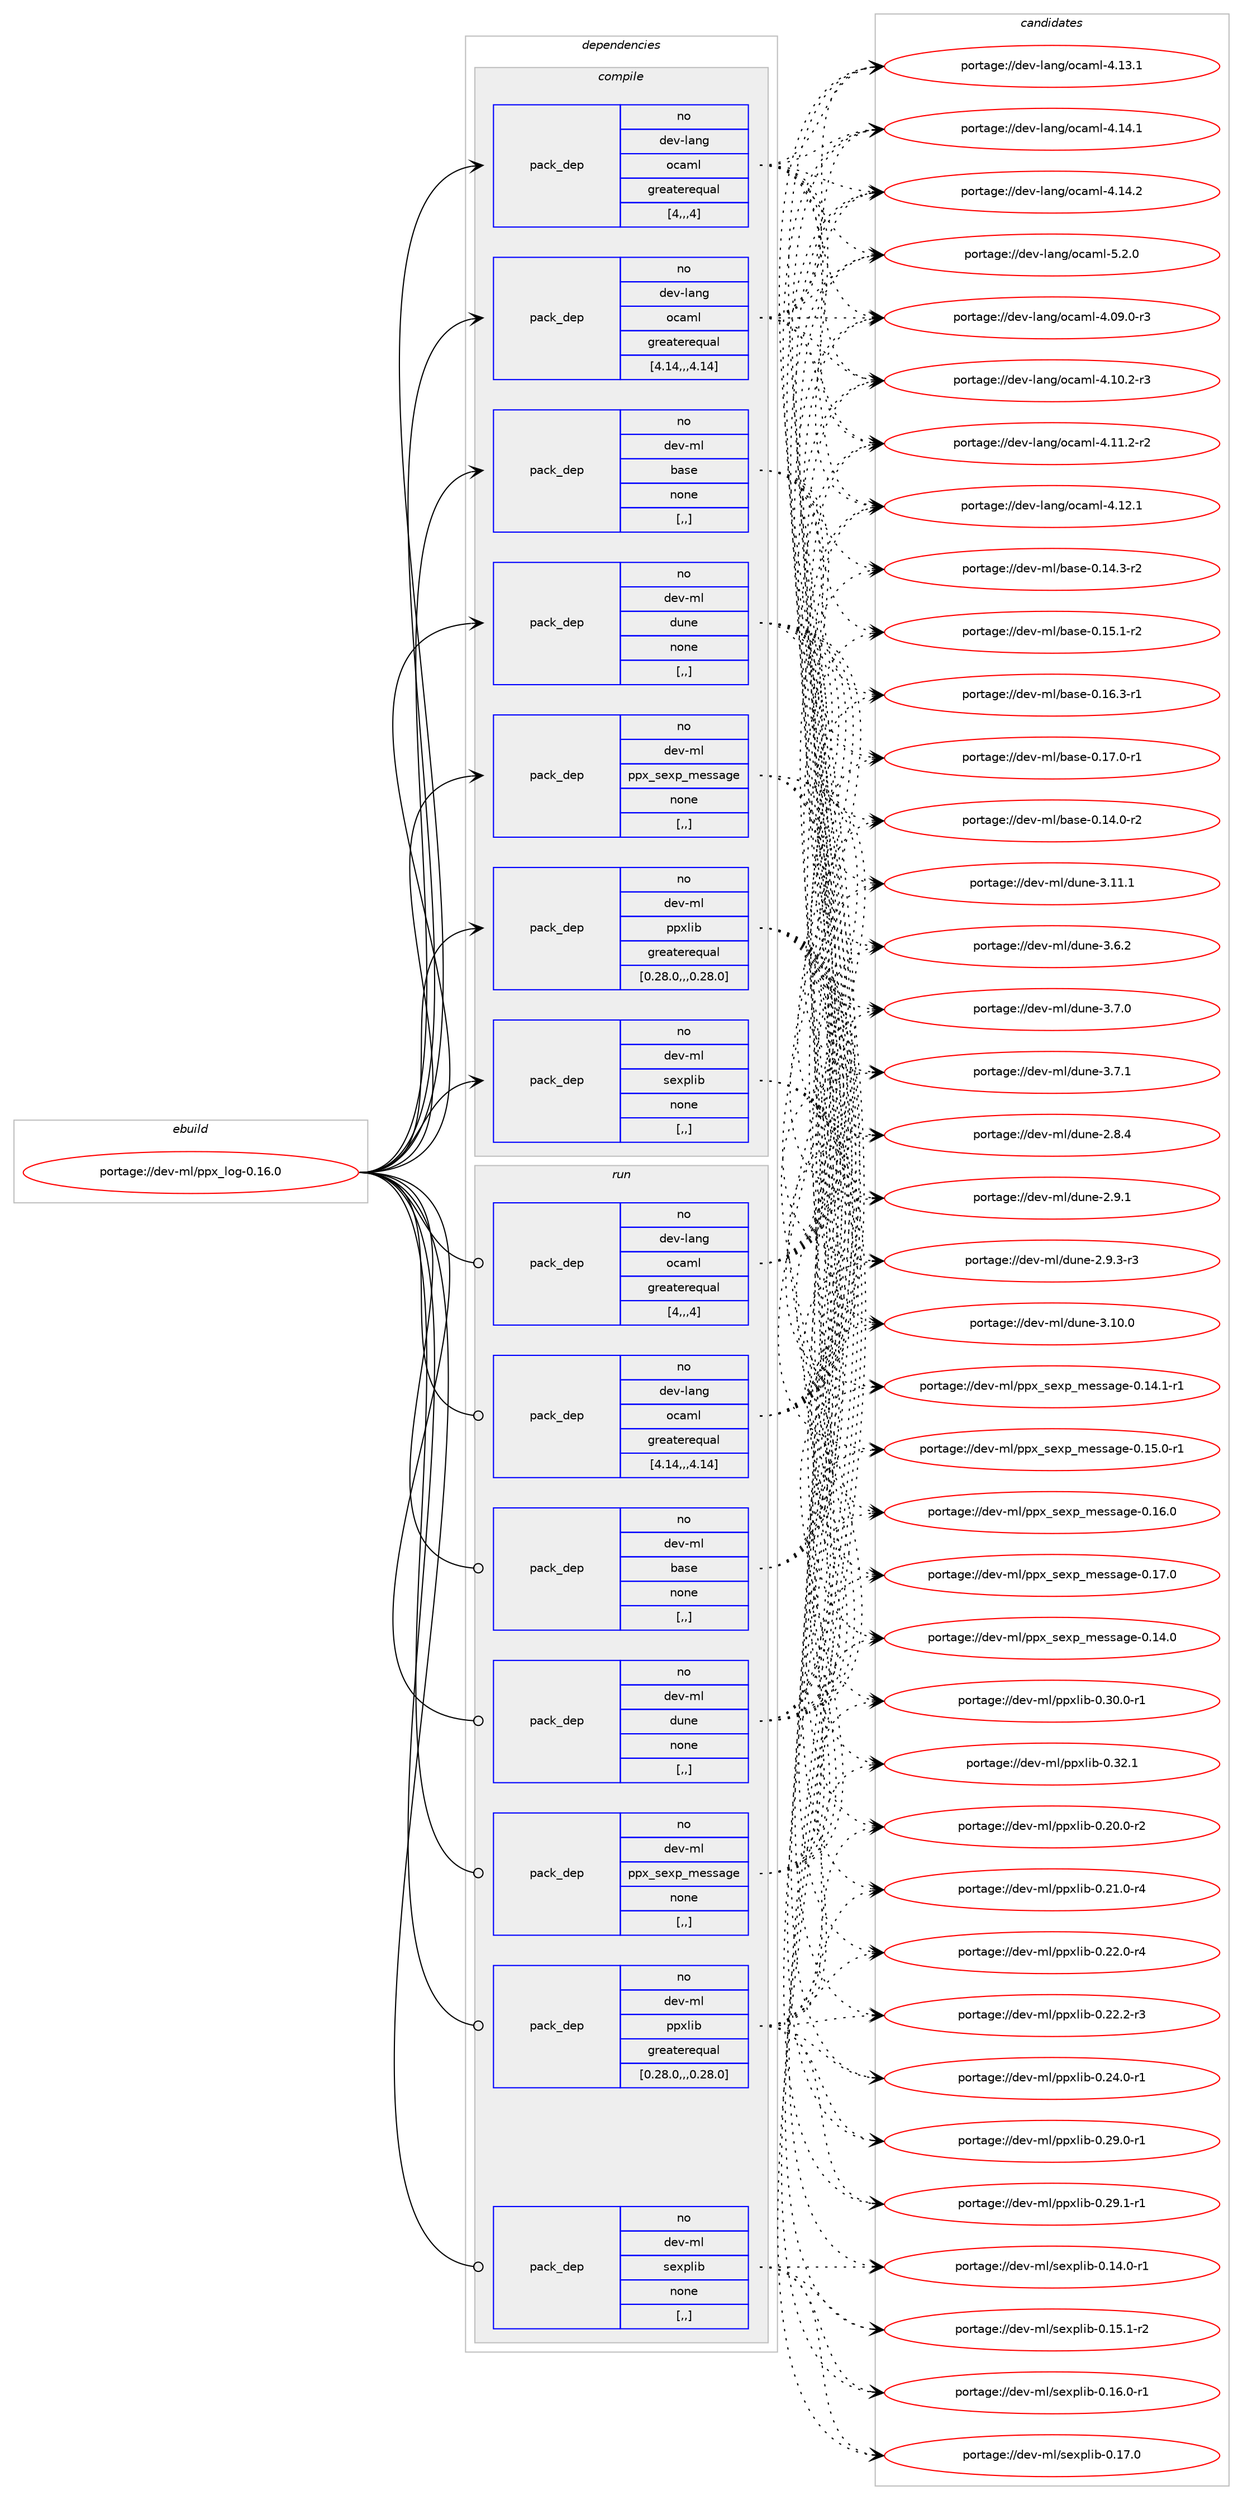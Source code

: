 digraph prolog {

# *************
# Graph options
# *************

newrank=true;
concentrate=true;
compound=true;
graph [rankdir=LR,fontname=Helvetica,fontsize=10,ranksep=1.5];#, ranksep=2.5, nodesep=0.2];
edge  [arrowhead=vee];
node  [fontname=Helvetica,fontsize=10];

# **********
# The ebuild
# **********

subgraph cluster_leftcol {
color=gray;
rank=same;
label=<<i>ebuild</i>>;
id [label="portage://dev-ml/ppx_log-0.16.0", color=red, width=4, href="../dev-ml/ppx_log-0.16.0.svg"];
}

# ****************
# The dependencies
# ****************

subgraph cluster_midcol {
color=gray;
label=<<i>dependencies</i>>;
subgraph cluster_compile {
fillcolor="#eeeeee";
style=filled;
label=<<i>compile</i>>;
subgraph pack90211 {
dependency120243 [label=<<TABLE BORDER="0" CELLBORDER="1" CELLSPACING="0" CELLPADDING="4" WIDTH="220"><TR><TD ROWSPAN="6" CELLPADDING="30">pack_dep</TD></TR><TR><TD WIDTH="110">no</TD></TR><TR><TD>dev-lang</TD></TR><TR><TD>ocaml</TD></TR><TR><TD>greaterequal</TD></TR><TR><TD>[4,,,4]</TD></TR></TABLE>>, shape=none, color=blue];
}
id:e -> dependency120243:w [weight=20,style="solid",arrowhead="vee"];
subgraph pack90212 {
dependency120244 [label=<<TABLE BORDER="0" CELLBORDER="1" CELLSPACING="0" CELLPADDING="4" WIDTH="220"><TR><TD ROWSPAN="6" CELLPADDING="30">pack_dep</TD></TR><TR><TD WIDTH="110">no</TD></TR><TR><TD>dev-lang</TD></TR><TR><TD>ocaml</TD></TR><TR><TD>greaterequal</TD></TR><TR><TD>[4.14,,,4.14]</TD></TR></TABLE>>, shape=none, color=blue];
}
id:e -> dependency120244:w [weight=20,style="solid",arrowhead="vee"];
subgraph pack90213 {
dependency120245 [label=<<TABLE BORDER="0" CELLBORDER="1" CELLSPACING="0" CELLPADDING="4" WIDTH="220"><TR><TD ROWSPAN="6" CELLPADDING="30">pack_dep</TD></TR><TR><TD WIDTH="110">no</TD></TR><TR><TD>dev-ml</TD></TR><TR><TD>base</TD></TR><TR><TD>none</TD></TR><TR><TD>[,,]</TD></TR></TABLE>>, shape=none, color=blue];
}
id:e -> dependency120245:w [weight=20,style="solid",arrowhead="vee"];
subgraph pack90214 {
dependency120246 [label=<<TABLE BORDER="0" CELLBORDER="1" CELLSPACING="0" CELLPADDING="4" WIDTH="220"><TR><TD ROWSPAN="6" CELLPADDING="30">pack_dep</TD></TR><TR><TD WIDTH="110">no</TD></TR><TR><TD>dev-ml</TD></TR><TR><TD>dune</TD></TR><TR><TD>none</TD></TR><TR><TD>[,,]</TD></TR></TABLE>>, shape=none, color=blue];
}
id:e -> dependency120246:w [weight=20,style="solid",arrowhead="vee"];
subgraph pack90215 {
dependency120247 [label=<<TABLE BORDER="0" CELLBORDER="1" CELLSPACING="0" CELLPADDING="4" WIDTH="220"><TR><TD ROWSPAN="6" CELLPADDING="30">pack_dep</TD></TR><TR><TD WIDTH="110">no</TD></TR><TR><TD>dev-ml</TD></TR><TR><TD>ppx_sexp_message</TD></TR><TR><TD>none</TD></TR><TR><TD>[,,]</TD></TR></TABLE>>, shape=none, color=blue];
}
id:e -> dependency120247:w [weight=20,style="solid",arrowhead="vee"];
subgraph pack90216 {
dependency120248 [label=<<TABLE BORDER="0" CELLBORDER="1" CELLSPACING="0" CELLPADDING="4" WIDTH="220"><TR><TD ROWSPAN="6" CELLPADDING="30">pack_dep</TD></TR><TR><TD WIDTH="110">no</TD></TR><TR><TD>dev-ml</TD></TR><TR><TD>ppxlib</TD></TR><TR><TD>greaterequal</TD></TR><TR><TD>[0.28.0,,,0.28.0]</TD></TR></TABLE>>, shape=none, color=blue];
}
id:e -> dependency120248:w [weight=20,style="solid",arrowhead="vee"];
subgraph pack90217 {
dependency120249 [label=<<TABLE BORDER="0" CELLBORDER="1" CELLSPACING="0" CELLPADDING="4" WIDTH="220"><TR><TD ROWSPAN="6" CELLPADDING="30">pack_dep</TD></TR><TR><TD WIDTH="110">no</TD></TR><TR><TD>dev-ml</TD></TR><TR><TD>sexplib</TD></TR><TR><TD>none</TD></TR><TR><TD>[,,]</TD></TR></TABLE>>, shape=none, color=blue];
}
id:e -> dependency120249:w [weight=20,style="solid",arrowhead="vee"];
}
subgraph cluster_compileandrun {
fillcolor="#eeeeee";
style=filled;
label=<<i>compile and run</i>>;
}
subgraph cluster_run {
fillcolor="#eeeeee";
style=filled;
label=<<i>run</i>>;
subgraph pack90218 {
dependency120250 [label=<<TABLE BORDER="0" CELLBORDER="1" CELLSPACING="0" CELLPADDING="4" WIDTH="220"><TR><TD ROWSPAN="6" CELLPADDING="30">pack_dep</TD></TR><TR><TD WIDTH="110">no</TD></TR><TR><TD>dev-lang</TD></TR><TR><TD>ocaml</TD></TR><TR><TD>greaterequal</TD></TR><TR><TD>[4,,,4]</TD></TR></TABLE>>, shape=none, color=blue];
}
id:e -> dependency120250:w [weight=20,style="solid",arrowhead="odot"];
subgraph pack90219 {
dependency120251 [label=<<TABLE BORDER="0" CELLBORDER="1" CELLSPACING="0" CELLPADDING="4" WIDTH="220"><TR><TD ROWSPAN="6" CELLPADDING="30">pack_dep</TD></TR><TR><TD WIDTH="110">no</TD></TR><TR><TD>dev-lang</TD></TR><TR><TD>ocaml</TD></TR><TR><TD>greaterequal</TD></TR><TR><TD>[4.14,,,4.14]</TD></TR></TABLE>>, shape=none, color=blue];
}
id:e -> dependency120251:w [weight=20,style="solid",arrowhead="odot"];
subgraph pack90220 {
dependency120252 [label=<<TABLE BORDER="0" CELLBORDER="1" CELLSPACING="0" CELLPADDING="4" WIDTH="220"><TR><TD ROWSPAN="6" CELLPADDING="30">pack_dep</TD></TR><TR><TD WIDTH="110">no</TD></TR><TR><TD>dev-ml</TD></TR><TR><TD>base</TD></TR><TR><TD>none</TD></TR><TR><TD>[,,]</TD></TR></TABLE>>, shape=none, color=blue];
}
id:e -> dependency120252:w [weight=20,style="solid",arrowhead="odot"];
subgraph pack90221 {
dependency120253 [label=<<TABLE BORDER="0" CELLBORDER="1" CELLSPACING="0" CELLPADDING="4" WIDTH="220"><TR><TD ROWSPAN="6" CELLPADDING="30">pack_dep</TD></TR><TR><TD WIDTH="110">no</TD></TR><TR><TD>dev-ml</TD></TR><TR><TD>dune</TD></TR><TR><TD>none</TD></TR><TR><TD>[,,]</TD></TR></TABLE>>, shape=none, color=blue];
}
id:e -> dependency120253:w [weight=20,style="solid",arrowhead="odot"];
subgraph pack90222 {
dependency120254 [label=<<TABLE BORDER="0" CELLBORDER="1" CELLSPACING="0" CELLPADDING="4" WIDTH="220"><TR><TD ROWSPAN="6" CELLPADDING="30">pack_dep</TD></TR><TR><TD WIDTH="110">no</TD></TR><TR><TD>dev-ml</TD></TR><TR><TD>ppx_sexp_message</TD></TR><TR><TD>none</TD></TR><TR><TD>[,,]</TD></TR></TABLE>>, shape=none, color=blue];
}
id:e -> dependency120254:w [weight=20,style="solid",arrowhead="odot"];
subgraph pack90223 {
dependency120255 [label=<<TABLE BORDER="0" CELLBORDER="1" CELLSPACING="0" CELLPADDING="4" WIDTH="220"><TR><TD ROWSPAN="6" CELLPADDING="30">pack_dep</TD></TR><TR><TD WIDTH="110">no</TD></TR><TR><TD>dev-ml</TD></TR><TR><TD>ppxlib</TD></TR><TR><TD>greaterequal</TD></TR><TR><TD>[0.28.0,,,0.28.0]</TD></TR></TABLE>>, shape=none, color=blue];
}
id:e -> dependency120255:w [weight=20,style="solid",arrowhead="odot"];
subgraph pack90224 {
dependency120256 [label=<<TABLE BORDER="0" CELLBORDER="1" CELLSPACING="0" CELLPADDING="4" WIDTH="220"><TR><TD ROWSPAN="6" CELLPADDING="30">pack_dep</TD></TR><TR><TD WIDTH="110">no</TD></TR><TR><TD>dev-ml</TD></TR><TR><TD>sexplib</TD></TR><TR><TD>none</TD></TR><TR><TD>[,,]</TD></TR></TABLE>>, shape=none, color=blue];
}
id:e -> dependency120256:w [weight=20,style="solid",arrowhead="odot"];
}
}

# **************
# The candidates
# **************

subgraph cluster_choices {
rank=same;
color=gray;
label=<<i>candidates</i>>;

subgraph choice90211 {
color=black;
nodesep=1;
choice1001011184510897110103471119997109108455246485746484511451 [label="portage://dev-lang/ocaml-4.09.0-r3", color=red, width=4,href="../dev-lang/ocaml-4.09.0-r3.svg"];
choice1001011184510897110103471119997109108455246494846504511451 [label="portage://dev-lang/ocaml-4.10.2-r3", color=red, width=4,href="../dev-lang/ocaml-4.10.2-r3.svg"];
choice1001011184510897110103471119997109108455246494946504511450 [label="portage://dev-lang/ocaml-4.11.2-r2", color=red, width=4,href="../dev-lang/ocaml-4.11.2-r2.svg"];
choice100101118451089711010347111999710910845524649504649 [label="portage://dev-lang/ocaml-4.12.1", color=red, width=4,href="../dev-lang/ocaml-4.12.1.svg"];
choice100101118451089711010347111999710910845524649514649 [label="portage://dev-lang/ocaml-4.13.1", color=red, width=4,href="../dev-lang/ocaml-4.13.1.svg"];
choice100101118451089711010347111999710910845524649524649 [label="portage://dev-lang/ocaml-4.14.1", color=red, width=4,href="../dev-lang/ocaml-4.14.1.svg"];
choice100101118451089711010347111999710910845524649524650 [label="portage://dev-lang/ocaml-4.14.2", color=red, width=4,href="../dev-lang/ocaml-4.14.2.svg"];
choice1001011184510897110103471119997109108455346504648 [label="portage://dev-lang/ocaml-5.2.0", color=red, width=4,href="../dev-lang/ocaml-5.2.0.svg"];
dependency120243:e -> choice1001011184510897110103471119997109108455246485746484511451:w [style=dotted,weight="100"];
dependency120243:e -> choice1001011184510897110103471119997109108455246494846504511451:w [style=dotted,weight="100"];
dependency120243:e -> choice1001011184510897110103471119997109108455246494946504511450:w [style=dotted,weight="100"];
dependency120243:e -> choice100101118451089711010347111999710910845524649504649:w [style=dotted,weight="100"];
dependency120243:e -> choice100101118451089711010347111999710910845524649514649:w [style=dotted,weight="100"];
dependency120243:e -> choice100101118451089711010347111999710910845524649524649:w [style=dotted,weight="100"];
dependency120243:e -> choice100101118451089711010347111999710910845524649524650:w [style=dotted,weight="100"];
dependency120243:e -> choice1001011184510897110103471119997109108455346504648:w [style=dotted,weight="100"];
}
subgraph choice90212 {
color=black;
nodesep=1;
choice1001011184510897110103471119997109108455246485746484511451 [label="portage://dev-lang/ocaml-4.09.0-r3", color=red, width=4,href="../dev-lang/ocaml-4.09.0-r3.svg"];
choice1001011184510897110103471119997109108455246494846504511451 [label="portage://dev-lang/ocaml-4.10.2-r3", color=red, width=4,href="../dev-lang/ocaml-4.10.2-r3.svg"];
choice1001011184510897110103471119997109108455246494946504511450 [label="portage://dev-lang/ocaml-4.11.2-r2", color=red, width=4,href="../dev-lang/ocaml-4.11.2-r2.svg"];
choice100101118451089711010347111999710910845524649504649 [label="portage://dev-lang/ocaml-4.12.1", color=red, width=4,href="../dev-lang/ocaml-4.12.1.svg"];
choice100101118451089711010347111999710910845524649514649 [label="portage://dev-lang/ocaml-4.13.1", color=red, width=4,href="../dev-lang/ocaml-4.13.1.svg"];
choice100101118451089711010347111999710910845524649524649 [label="portage://dev-lang/ocaml-4.14.1", color=red, width=4,href="../dev-lang/ocaml-4.14.1.svg"];
choice100101118451089711010347111999710910845524649524650 [label="portage://dev-lang/ocaml-4.14.2", color=red, width=4,href="../dev-lang/ocaml-4.14.2.svg"];
choice1001011184510897110103471119997109108455346504648 [label="portage://dev-lang/ocaml-5.2.0", color=red, width=4,href="../dev-lang/ocaml-5.2.0.svg"];
dependency120244:e -> choice1001011184510897110103471119997109108455246485746484511451:w [style=dotted,weight="100"];
dependency120244:e -> choice1001011184510897110103471119997109108455246494846504511451:w [style=dotted,weight="100"];
dependency120244:e -> choice1001011184510897110103471119997109108455246494946504511450:w [style=dotted,weight="100"];
dependency120244:e -> choice100101118451089711010347111999710910845524649504649:w [style=dotted,weight="100"];
dependency120244:e -> choice100101118451089711010347111999710910845524649514649:w [style=dotted,weight="100"];
dependency120244:e -> choice100101118451089711010347111999710910845524649524649:w [style=dotted,weight="100"];
dependency120244:e -> choice100101118451089711010347111999710910845524649524650:w [style=dotted,weight="100"];
dependency120244:e -> choice1001011184510897110103471119997109108455346504648:w [style=dotted,weight="100"];
}
subgraph choice90213 {
color=black;
nodesep=1;
choice10010111845109108479897115101454846495246484511450 [label="portage://dev-ml/base-0.14.0-r2", color=red, width=4,href="../dev-ml/base-0.14.0-r2.svg"];
choice10010111845109108479897115101454846495246514511450 [label="portage://dev-ml/base-0.14.3-r2", color=red, width=4,href="../dev-ml/base-0.14.3-r2.svg"];
choice10010111845109108479897115101454846495346494511450 [label="portage://dev-ml/base-0.15.1-r2", color=red, width=4,href="../dev-ml/base-0.15.1-r2.svg"];
choice10010111845109108479897115101454846495446514511449 [label="portage://dev-ml/base-0.16.3-r1", color=red, width=4,href="../dev-ml/base-0.16.3-r1.svg"];
choice10010111845109108479897115101454846495546484511449 [label="portage://dev-ml/base-0.17.0-r1", color=red, width=4,href="../dev-ml/base-0.17.0-r1.svg"];
dependency120245:e -> choice10010111845109108479897115101454846495246484511450:w [style=dotted,weight="100"];
dependency120245:e -> choice10010111845109108479897115101454846495246514511450:w [style=dotted,weight="100"];
dependency120245:e -> choice10010111845109108479897115101454846495346494511450:w [style=dotted,weight="100"];
dependency120245:e -> choice10010111845109108479897115101454846495446514511449:w [style=dotted,weight="100"];
dependency120245:e -> choice10010111845109108479897115101454846495546484511449:w [style=dotted,weight="100"];
}
subgraph choice90214 {
color=black;
nodesep=1;
choice1001011184510910847100117110101455046564652 [label="portage://dev-ml/dune-2.8.4", color=red, width=4,href="../dev-ml/dune-2.8.4.svg"];
choice1001011184510910847100117110101455046574649 [label="portage://dev-ml/dune-2.9.1", color=red, width=4,href="../dev-ml/dune-2.9.1.svg"];
choice10010111845109108471001171101014550465746514511451 [label="portage://dev-ml/dune-2.9.3-r3", color=red, width=4,href="../dev-ml/dune-2.9.3-r3.svg"];
choice100101118451091084710011711010145514649484648 [label="portage://dev-ml/dune-3.10.0", color=red, width=4,href="../dev-ml/dune-3.10.0.svg"];
choice100101118451091084710011711010145514649494649 [label="portage://dev-ml/dune-3.11.1", color=red, width=4,href="../dev-ml/dune-3.11.1.svg"];
choice1001011184510910847100117110101455146544650 [label="portage://dev-ml/dune-3.6.2", color=red, width=4,href="../dev-ml/dune-3.6.2.svg"];
choice1001011184510910847100117110101455146554648 [label="portage://dev-ml/dune-3.7.0", color=red, width=4,href="../dev-ml/dune-3.7.0.svg"];
choice1001011184510910847100117110101455146554649 [label="portage://dev-ml/dune-3.7.1", color=red, width=4,href="../dev-ml/dune-3.7.1.svg"];
dependency120246:e -> choice1001011184510910847100117110101455046564652:w [style=dotted,weight="100"];
dependency120246:e -> choice1001011184510910847100117110101455046574649:w [style=dotted,weight="100"];
dependency120246:e -> choice10010111845109108471001171101014550465746514511451:w [style=dotted,weight="100"];
dependency120246:e -> choice100101118451091084710011711010145514649484648:w [style=dotted,weight="100"];
dependency120246:e -> choice100101118451091084710011711010145514649494649:w [style=dotted,weight="100"];
dependency120246:e -> choice1001011184510910847100117110101455146544650:w [style=dotted,weight="100"];
dependency120246:e -> choice1001011184510910847100117110101455146554648:w [style=dotted,weight="100"];
dependency120246:e -> choice1001011184510910847100117110101455146554649:w [style=dotted,weight="100"];
}
subgraph choice90215 {
color=black;
nodesep=1;
choice100101118451091084711211212095115101120112951091011151159710310145484649524648 [label="portage://dev-ml/ppx_sexp_message-0.14.0", color=red, width=4,href="../dev-ml/ppx_sexp_message-0.14.0.svg"];
choice1001011184510910847112112120951151011201129510910111511597103101454846495246494511449 [label="portage://dev-ml/ppx_sexp_message-0.14.1-r1", color=red, width=4,href="../dev-ml/ppx_sexp_message-0.14.1-r1.svg"];
choice1001011184510910847112112120951151011201129510910111511597103101454846495346484511449 [label="portage://dev-ml/ppx_sexp_message-0.15.0-r1", color=red, width=4,href="../dev-ml/ppx_sexp_message-0.15.0-r1.svg"];
choice100101118451091084711211212095115101120112951091011151159710310145484649544648 [label="portage://dev-ml/ppx_sexp_message-0.16.0", color=red, width=4,href="../dev-ml/ppx_sexp_message-0.16.0.svg"];
choice100101118451091084711211212095115101120112951091011151159710310145484649554648 [label="portage://dev-ml/ppx_sexp_message-0.17.0", color=red, width=4,href="../dev-ml/ppx_sexp_message-0.17.0.svg"];
dependency120247:e -> choice100101118451091084711211212095115101120112951091011151159710310145484649524648:w [style=dotted,weight="100"];
dependency120247:e -> choice1001011184510910847112112120951151011201129510910111511597103101454846495246494511449:w [style=dotted,weight="100"];
dependency120247:e -> choice1001011184510910847112112120951151011201129510910111511597103101454846495346484511449:w [style=dotted,weight="100"];
dependency120247:e -> choice100101118451091084711211212095115101120112951091011151159710310145484649544648:w [style=dotted,weight="100"];
dependency120247:e -> choice100101118451091084711211212095115101120112951091011151159710310145484649554648:w [style=dotted,weight="100"];
}
subgraph choice90216 {
color=black;
nodesep=1;
choice100101118451091084711211212010810598454846504846484511450 [label="portage://dev-ml/ppxlib-0.20.0-r2", color=red, width=4,href="../dev-ml/ppxlib-0.20.0-r2.svg"];
choice100101118451091084711211212010810598454846504946484511452 [label="portage://dev-ml/ppxlib-0.21.0-r4", color=red, width=4,href="../dev-ml/ppxlib-0.21.0-r4.svg"];
choice100101118451091084711211212010810598454846505046484511452 [label="portage://dev-ml/ppxlib-0.22.0-r4", color=red, width=4,href="../dev-ml/ppxlib-0.22.0-r4.svg"];
choice100101118451091084711211212010810598454846505046504511451 [label="portage://dev-ml/ppxlib-0.22.2-r3", color=red, width=4,href="../dev-ml/ppxlib-0.22.2-r3.svg"];
choice100101118451091084711211212010810598454846505246484511449 [label="portage://dev-ml/ppxlib-0.24.0-r1", color=red, width=4,href="../dev-ml/ppxlib-0.24.0-r1.svg"];
choice100101118451091084711211212010810598454846505746484511449 [label="portage://dev-ml/ppxlib-0.29.0-r1", color=red, width=4,href="../dev-ml/ppxlib-0.29.0-r1.svg"];
choice100101118451091084711211212010810598454846505746494511449 [label="portage://dev-ml/ppxlib-0.29.1-r1", color=red, width=4,href="../dev-ml/ppxlib-0.29.1-r1.svg"];
choice100101118451091084711211212010810598454846514846484511449 [label="portage://dev-ml/ppxlib-0.30.0-r1", color=red, width=4,href="../dev-ml/ppxlib-0.30.0-r1.svg"];
choice10010111845109108471121121201081059845484651504649 [label="portage://dev-ml/ppxlib-0.32.1", color=red, width=4,href="../dev-ml/ppxlib-0.32.1.svg"];
dependency120248:e -> choice100101118451091084711211212010810598454846504846484511450:w [style=dotted,weight="100"];
dependency120248:e -> choice100101118451091084711211212010810598454846504946484511452:w [style=dotted,weight="100"];
dependency120248:e -> choice100101118451091084711211212010810598454846505046484511452:w [style=dotted,weight="100"];
dependency120248:e -> choice100101118451091084711211212010810598454846505046504511451:w [style=dotted,weight="100"];
dependency120248:e -> choice100101118451091084711211212010810598454846505246484511449:w [style=dotted,weight="100"];
dependency120248:e -> choice100101118451091084711211212010810598454846505746484511449:w [style=dotted,weight="100"];
dependency120248:e -> choice100101118451091084711211212010810598454846505746494511449:w [style=dotted,weight="100"];
dependency120248:e -> choice100101118451091084711211212010810598454846514846484511449:w [style=dotted,weight="100"];
dependency120248:e -> choice10010111845109108471121121201081059845484651504649:w [style=dotted,weight="100"];
}
subgraph choice90217 {
color=black;
nodesep=1;
choice100101118451091084711510112011210810598454846495246484511449 [label="portage://dev-ml/sexplib-0.14.0-r1", color=red, width=4,href="../dev-ml/sexplib-0.14.0-r1.svg"];
choice100101118451091084711510112011210810598454846495346494511450 [label="portage://dev-ml/sexplib-0.15.1-r2", color=red, width=4,href="../dev-ml/sexplib-0.15.1-r2.svg"];
choice100101118451091084711510112011210810598454846495446484511449 [label="portage://dev-ml/sexplib-0.16.0-r1", color=red, width=4,href="../dev-ml/sexplib-0.16.0-r1.svg"];
choice10010111845109108471151011201121081059845484649554648 [label="portage://dev-ml/sexplib-0.17.0", color=red, width=4,href="../dev-ml/sexplib-0.17.0.svg"];
dependency120249:e -> choice100101118451091084711510112011210810598454846495246484511449:w [style=dotted,weight="100"];
dependency120249:e -> choice100101118451091084711510112011210810598454846495346494511450:w [style=dotted,weight="100"];
dependency120249:e -> choice100101118451091084711510112011210810598454846495446484511449:w [style=dotted,weight="100"];
dependency120249:e -> choice10010111845109108471151011201121081059845484649554648:w [style=dotted,weight="100"];
}
subgraph choice90218 {
color=black;
nodesep=1;
choice1001011184510897110103471119997109108455246485746484511451 [label="portage://dev-lang/ocaml-4.09.0-r3", color=red, width=4,href="../dev-lang/ocaml-4.09.0-r3.svg"];
choice1001011184510897110103471119997109108455246494846504511451 [label="portage://dev-lang/ocaml-4.10.2-r3", color=red, width=4,href="../dev-lang/ocaml-4.10.2-r3.svg"];
choice1001011184510897110103471119997109108455246494946504511450 [label="portage://dev-lang/ocaml-4.11.2-r2", color=red, width=4,href="../dev-lang/ocaml-4.11.2-r2.svg"];
choice100101118451089711010347111999710910845524649504649 [label="portage://dev-lang/ocaml-4.12.1", color=red, width=4,href="../dev-lang/ocaml-4.12.1.svg"];
choice100101118451089711010347111999710910845524649514649 [label="portage://dev-lang/ocaml-4.13.1", color=red, width=4,href="../dev-lang/ocaml-4.13.1.svg"];
choice100101118451089711010347111999710910845524649524649 [label="portage://dev-lang/ocaml-4.14.1", color=red, width=4,href="../dev-lang/ocaml-4.14.1.svg"];
choice100101118451089711010347111999710910845524649524650 [label="portage://dev-lang/ocaml-4.14.2", color=red, width=4,href="../dev-lang/ocaml-4.14.2.svg"];
choice1001011184510897110103471119997109108455346504648 [label="portage://dev-lang/ocaml-5.2.0", color=red, width=4,href="../dev-lang/ocaml-5.2.0.svg"];
dependency120250:e -> choice1001011184510897110103471119997109108455246485746484511451:w [style=dotted,weight="100"];
dependency120250:e -> choice1001011184510897110103471119997109108455246494846504511451:w [style=dotted,weight="100"];
dependency120250:e -> choice1001011184510897110103471119997109108455246494946504511450:w [style=dotted,weight="100"];
dependency120250:e -> choice100101118451089711010347111999710910845524649504649:w [style=dotted,weight="100"];
dependency120250:e -> choice100101118451089711010347111999710910845524649514649:w [style=dotted,weight="100"];
dependency120250:e -> choice100101118451089711010347111999710910845524649524649:w [style=dotted,weight="100"];
dependency120250:e -> choice100101118451089711010347111999710910845524649524650:w [style=dotted,weight="100"];
dependency120250:e -> choice1001011184510897110103471119997109108455346504648:w [style=dotted,weight="100"];
}
subgraph choice90219 {
color=black;
nodesep=1;
choice1001011184510897110103471119997109108455246485746484511451 [label="portage://dev-lang/ocaml-4.09.0-r3", color=red, width=4,href="../dev-lang/ocaml-4.09.0-r3.svg"];
choice1001011184510897110103471119997109108455246494846504511451 [label="portage://dev-lang/ocaml-4.10.2-r3", color=red, width=4,href="../dev-lang/ocaml-4.10.2-r3.svg"];
choice1001011184510897110103471119997109108455246494946504511450 [label="portage://dev-lang/ocaml-4.11.2-r2", color=red, width=4,href="../dev-lang/ocaml-4.11.2-r2.svg"];
choice100101118451089711010347111999710910845524649504649 [label="portage://dev-lang/ocaml-4.12.1", color=red, width=4,href="../dev-lang/ocaml-4.12.1.svg"];
choice100101118451089711010347111999710910845524649514649 [label="portage://dev-lang/ocaml-4.13.1", color=red, width=4,href="../dev-lang/ocaml-4.13.1.svg"];
choice100101118451089711010347111999710910845524649524649 [label="portage://dev-lang/ocaml-4.14.1", color=red, width=4,href="../dev-lang/ocaml-4.14.1.svg"];
choice100101118451089711010347111999710910845524649524650 [label="portage://dev-lang/ocaml-4.14.2", color=red, width=4,href="../dev-lang/ocaml-4.14.2.svg"];
choice1001011184510897110103471119997109108455346504648 [label="portage://dev-lang/ocaml-5.2.0", color=red, width=4,href="../dev-lang/ocaml-5.2.0.svg"];
dependency120251:e -> choice1001011184510897110103471119997109108455246485746484511451:w [style=dotted,weight="100"];
dependency120251:e -> choice1001011184510897110103471119997109108455246494846504511451:w [style=dotted,weight="100"];
dependency120251:e -> choice1001011184510897110103471119997109108455246494946504511450:w [style=dotted,weight="100"];
dependency120251:e -> choice100101118451089711010347111999710910845524649504649:w [style=dotted,weight="100"];
dependency120251:e -> choice100101118451089711010347111999710910845524649514649:w [style=dotted,weight="100"];
dependency120251:e -> choice100101118451089711010347111999710910845524649524649:w [style=dotted,weight="100"];
dependency120251:e -> choice100101118451089711010347111999710910845524649524650:w [style=dotted,weight="100"];
dependency120251:e -> choice1001011184510897110103471119997109108455346504648:w [style=dotted,weight="100"];
}
subgraph choice90220 {
color=black;
nodesep=1;
choice10010111845109108479897115101454846495246484511450 [label="portage://dev-ml/base-0.14.0-r2", color=red, width=4,href="../dev-ml/base-0.14.0-r2.svg"];
choice10010111845109108479897115101454846495246514511450 [label="portage://dev-ml/base-0.14.3-r2", color=red, width=4,href="../dev-ml/base-0.14.3-r2.svg"];
choice10010111845109108479897115101454846495346494511450 [label="portage://dev-ml/base-0.15.1-r2", color=red, width=4,href="../dev-ml/base-0.15.1-r2.svg"];
choice10010111845109108479897115101454846495446514511449 [label="portage://dev-ml/base-0.16.3-r1", color=red, width=4,href="../dev-ml/base-0.16.3-r1.svg"];
choice10010111845109108479897115101454846495546484511449 [label="portage://dev-ml/base-0.17.0-r1", color=red, width=4,href="../dev-ml/base-0.17.0-r1.svg"];
dependency120252:e -> choice10010111845109108479897115101454846495246484511450:w [style=dotted,weight="100"];
dependency120252:e -> choice10010111845109108479897115101454846495246514511450:w [style=dotted,weight="100"];
dependency120252:e -> choice10010111845109108479897115101454846495346494511450:w [style=dotted,weight="100"];
dependency120252:e -> choice10010111845109108479897115101454846495446514511449:w [style=dotted,weight="100"];
dependency120252:e -> choice10010111845109108479897115101454846495546484511449:w [style=dotted,weight="100"];
}
subgraph choice90221 {
color=black;
nodesep=1;
choice1001011184510910847100117110101455046564652 [label="portage://dev-ml/dune-2.8.4", color=red, width=4,href="../dev-ml/dune-2.8.4.svg"];
choice1001011184510910847100117110101455046574649 [label="portage://dev-ml/dune-2.9.1", color=red, width=4,href="../dev-ml/dune-2.9.1.svg"];
choice10010111845109108471001171101014550465746514511451 [label="portage://dev-ml/dune-2.9.3-r3", color=red, width=4,href="../dev-ml/dune-2.9.3-r3.svg"];
choice100101118451091084710011711010145514649484648 [label="portage://dev-ml/dune-3.10.0", color=red, width=4,href="../dev-ml/dune-3.10.0.svg"];
choice100101118451091084710011711010145514649494649 [label="portage://dev-ml/dune-3.11.1", color=red, width=4,href="../dev-ml/dune-3.11.1.svg"];
choice1001011184510910847100117110101455146544650 [label="portage://dev-ml/dune-3.6.2", color=red, width=4,href="../dev-ml/dune-3.6.2.svg"];
choice1001011184510910847100117110101455146554648 [label="portage://dev-ml/dune-3.7.0", color=red, width=4,href="../dev-ml/dune-3.7.0.svg"];
choice1001011184510910847100117110101455146554649 [label="portage://dev-ml/dune-3.7.1", color=red, width=4,href="../dev-ml/dune-3.7.1.svg"];
dependency120253:e -> choice1001011184510910847100117110101455046564652:w [style=dotted,weight="100"];
dependency120253:e -> choice1001011184510910847100117110101455046574649:w [style=dotted,weight="100"];
dependency120253:e -> choice10010111845109108471001171101014550465746514511451:w [style=dotted,weight="100"];
dependency120253:e -> choice100101118451091084710011711010145514649484648:w [style=dotted,weight="100"];
dependency120253:e -> choice100101118451091084710011711010145514649494649:w [style=dotted,weight="100"];
dependency120253:e -> choice1001011184510910847100117110101455146544650:w [style=dotted,weight="100"];
dependency120253:e -> choice1001011184510910847100117110101455146554648:w [style=dotted,weight="100"];
dependency120253:e -> choice1001011184510910847100117110101455146554649:w [style=dotted,weight="100"];
}
subgraph choice90222 {
color=black;
nodesep=1;
choice100101118451091084711211212095115101120112951091011151159710310145484649524648 [label="portage://dev-ml/ppx_sexp_message-0.14.0", color=red, width=4,href="../dev-ml/ppx_sexp_message-0.14.0.svg"];
choice1001011184510910847112112120951151011201129510910111511597103101454846495246494511449 [label="portage://dev-ml/ppx_sexp_message-0.14.1-r1", color=red, width=4,href="../dev-ml/ppx_sexp_message-0.14.1-r1.svg"];
choice1001011184510910847112112120951151011201129510910111511597103101454846495346484511449 [label="portage://dev-ml/ppx_sexp_message-0.15.0-r1", color=red, width=4,href="../dev-ml/ppx_sexp_message-0.15.0-r1.svg"];
choice100101118451091084711211212095115101120112951091011151159710310145484649544648 [label="portage://dev-ml/ppx_sexp_message-0.16.0", color=red, width=4,href="../dev-ml/ppx_sexp_message-0.16.0.svg"];
choice100101118451091084711211212095115101120112951091011151159710310145484649554648 [label="portage://dev-ml/ppx_sexp_message-0.17.0", color=red, width=4,href="../dev-ml/ppx_sexp_message-0.17.0.svg"];
dependency120254:e -> choice100101118451091084711211212095115101120112951091011151159710310145484649524648:w [style=dotted,weight="100"];
dependency120254:e -> choice1001011184510910847112112120951151011201129510910111511597103101454846495246494511449:w [style=dotted,weight="100"];
dependency120254:e -> choice1001011184510910847112112120951151011201129510910111511597103101454846495346484511449:w [style=dotted,weight="100"];
dependency120254:e -> choice100101118451091084711211212095115101120112951091011151159710310145484649544648:w [style=dotted,weight="100"];
dependency120254:e -> choice100101118451091084711211212095115101120112951091011151159710310145484649554648:w [style=dotted,weight="100"];
}
subgraph choice90223 {
color=black;
nodesep=1;
choice100101118451091084711211212010810598454846504846484511450 [label="portage://dev-ml/ppxlib-0.20.0-r2", color=red, width=4,href="../dev-ml/ppxlib-0.20.0-r2.svg"];
choice100101118451091084711211212010810598454846504946484511452 [label="portage://dev-ml/ppxlib-0.21.0-r4", color=red, width=4,href="../dev-ml/ppxlib-0.21.0-r4.svg"];
choice100101118451091084711211212010810598454846505046484511452 [label="portage://dev-ml/ppxlib-0.22.0-r4", color=red, width=4,href="../dev-ml/ppxlib-0.22.0-r4.svg"];
choice100101118451091084711211212010810598454846505046504511451 [label="portage://dev-ml/ppxlib-0.22.2-r3", color=red, width=4,href="../dev-ml/ppxlib-0.22.2-r3.svg"];
choice100101118451091084711211212010810598454846505246484511449 [label="portage://dev-ml/ppxlib-0.24.0-r1", color=red, width=4,href="../dev-ml/ppxlib-0.24.0-r1.svg"];
choice100101118451091084711211212010810598454846505746484511449 [label="portage://dev-ml/ppxlib-0.29.0-r1", color=red, width=4,href="../dev-ml/ppxlib-0.29.0-r1.svg"];
choice100101118451091084711211212010810598454846505746494511449 [label="portage://dev-ml/ppxlib-0.29.1-r1", color=red, width=4,href="../dev-ml/ppxlib-0.29.1-r1.svg"];
choice100101118451091084711211212010810598454846514846484511449 [label="portage://dev-ml/ppxlib-0.30.0-r1", color=red, width=4,href="../dev-ml/ppxlib-0.30.0-r1.svg"];
choice10010111845109108471121121201081059845484651504649 [label="portage://dev-ml/ppxlib-0.32.1", color=red, width=4,href="../dev-ml/ppxlib-0.32.1.svg"];
dependency120255:e -> choice100101118451091084711211212010810598454846504846484511450:w [style=dotted,weight="100"];
dependency120255:e -> choice100101118451091084711211212010810598454846504946484511452:w [style=dotted,weight="100"];
dependency120255:e -> choice100101118451091084711211212010810598454846505046484511452:w [style=dotted,weight="100"];
dependency120255:e -> choice100101118451091084711211212010810598454846505046504511451:w [style=dotted,weight="100"];
dependency120255:e -> choice100101118451091084711211212010810598454846505246484511449:w [style=dotted,weight="100"];
dependency120255:e -> choice100101118451091084711211212010810598454846505746484511449:w [style=dotted,weight="100"];
dependency120255:e -> choice100101118451091084711211212010810598454846505746494511449:w [style=dotted,weight="100"];
dependency120255:e -> choice100101118451091084711211212010810598454846514846484511449:w [style=dotted,weight="100"];
dependency120255:e -> choice10010111845109108471121121201081059845484651504649:w [style=dotted,weight="100"];
}
subgraph choice90224 {
color=black;
nodesep=1;
choice100101118451091084711510112011210810598454846495246484511449 [label="portage://dev-ml/sexplib-0.14.0-r1", color=red, width=4,href="../dev-ml/sexplib-0.14.0-r1.svg"];
choice100101118451091084711510112011210810598454846495346494511450 [label="portage://dev-ml/sexplib-0.15.1-r2", color=red, width=4,href="../dev-ml/sexplib-0.15.1-r2.svg"];
choice100101118451091084711510112011210810598454846495446484511449 [label="portage://dev-ml/sexplib-0.16.0-r1", color=red, width=4,href="../dev-ml/sexplib-0.16.0-r1.svg"];
choice10010111845109108471151011201121081059845484649554648 [label="portage://dev-ml/sexplib-0.17.0", color=red, width=4,href="../dev-ml/sexplib-0.17.0.svg"];
dependency120256:e -> choice100101118451091084711510112011210810598454846495246484511449:w [style=dotted,weight="100"];
dependency120256:e -> choice100101118451091084711510112011210810598454846495346494511450:w [style=dotted,weight="100"];
dependency120256:e -> choice100101118451091084711510112011210810598454846495446484511449:w [style=dotted,weight="100"];
dependency120256:e -> choice10010111845109108471151011201121081059845484649554648:w [style=dotted,weight="100"];
}
}

}
